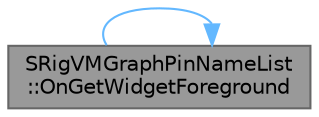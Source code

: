 digraph "SRigVMGraphPinNameList::OnGetWidgetForeground"
{
 // INTERACTIVE_SVG=YES
 // LATEX_PDF_SIZE
  bgcolor="transparent";
  edge [fontname=Helvetica,fontsize=10,labelfontname=Helvetica,labelfontsize=10];
  node [fontname=Helvetica,fontsize=10,shape=box,height=0.2,width=0.4];
  rankdir="LR";
  Node1 [id="Node000001",label="SRigVMGraphPinNameList\l::OnGetWidgetForeground",height=0.2,width=0.4,color="gray40", fillcolor="grey60", style="filled", fontcolor="black",tooltip="Helper buttons."];
  Node1 -> Node1 [id="edge1_Node000001_Node000001",color="steelblue1",style="solid",tooltip=" "];
}
